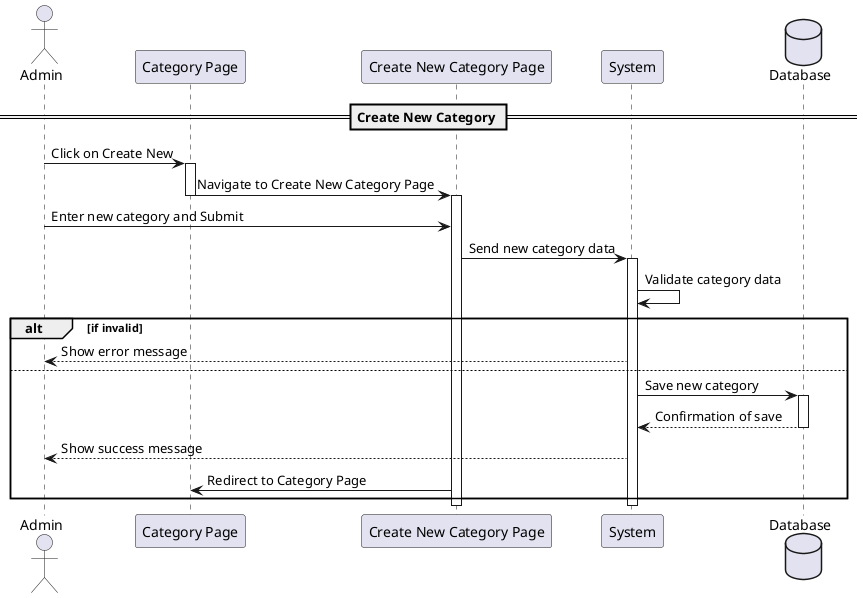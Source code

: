 @startuml
actor Admin
participant "Category Page" as CategoryPage
participant "Create New Category Page" as CreateNewCategoryPage
participant System
database Database

== Create New Category ==
Admin -> CategoryPage : Click on Create New
activate CategoryPage
CategoryPage -> CreateNewCategoryPage : Navigate to Create New Category Page
deactivate CategoryPage

activate CreateNewCategoryPage
Admin -> CreateNewCategoryPage : Enter new category and Submit
CreateNewCategoryPage -> System : Send new category data
activate System
System -> System : Validate category data

alt if invalid
    System --> Admin : Show error message
else
    System -> Database : Save new category
    activate Database
    Database --> System : Confirmation of save
    deactivate Database
    System --> Admin : Show success message
    CreateNewCategoryPage -> CategoryPage : Redirect to Category Page
end
deactivate System
deactivate CreateNewCategoryPage
@enduml
